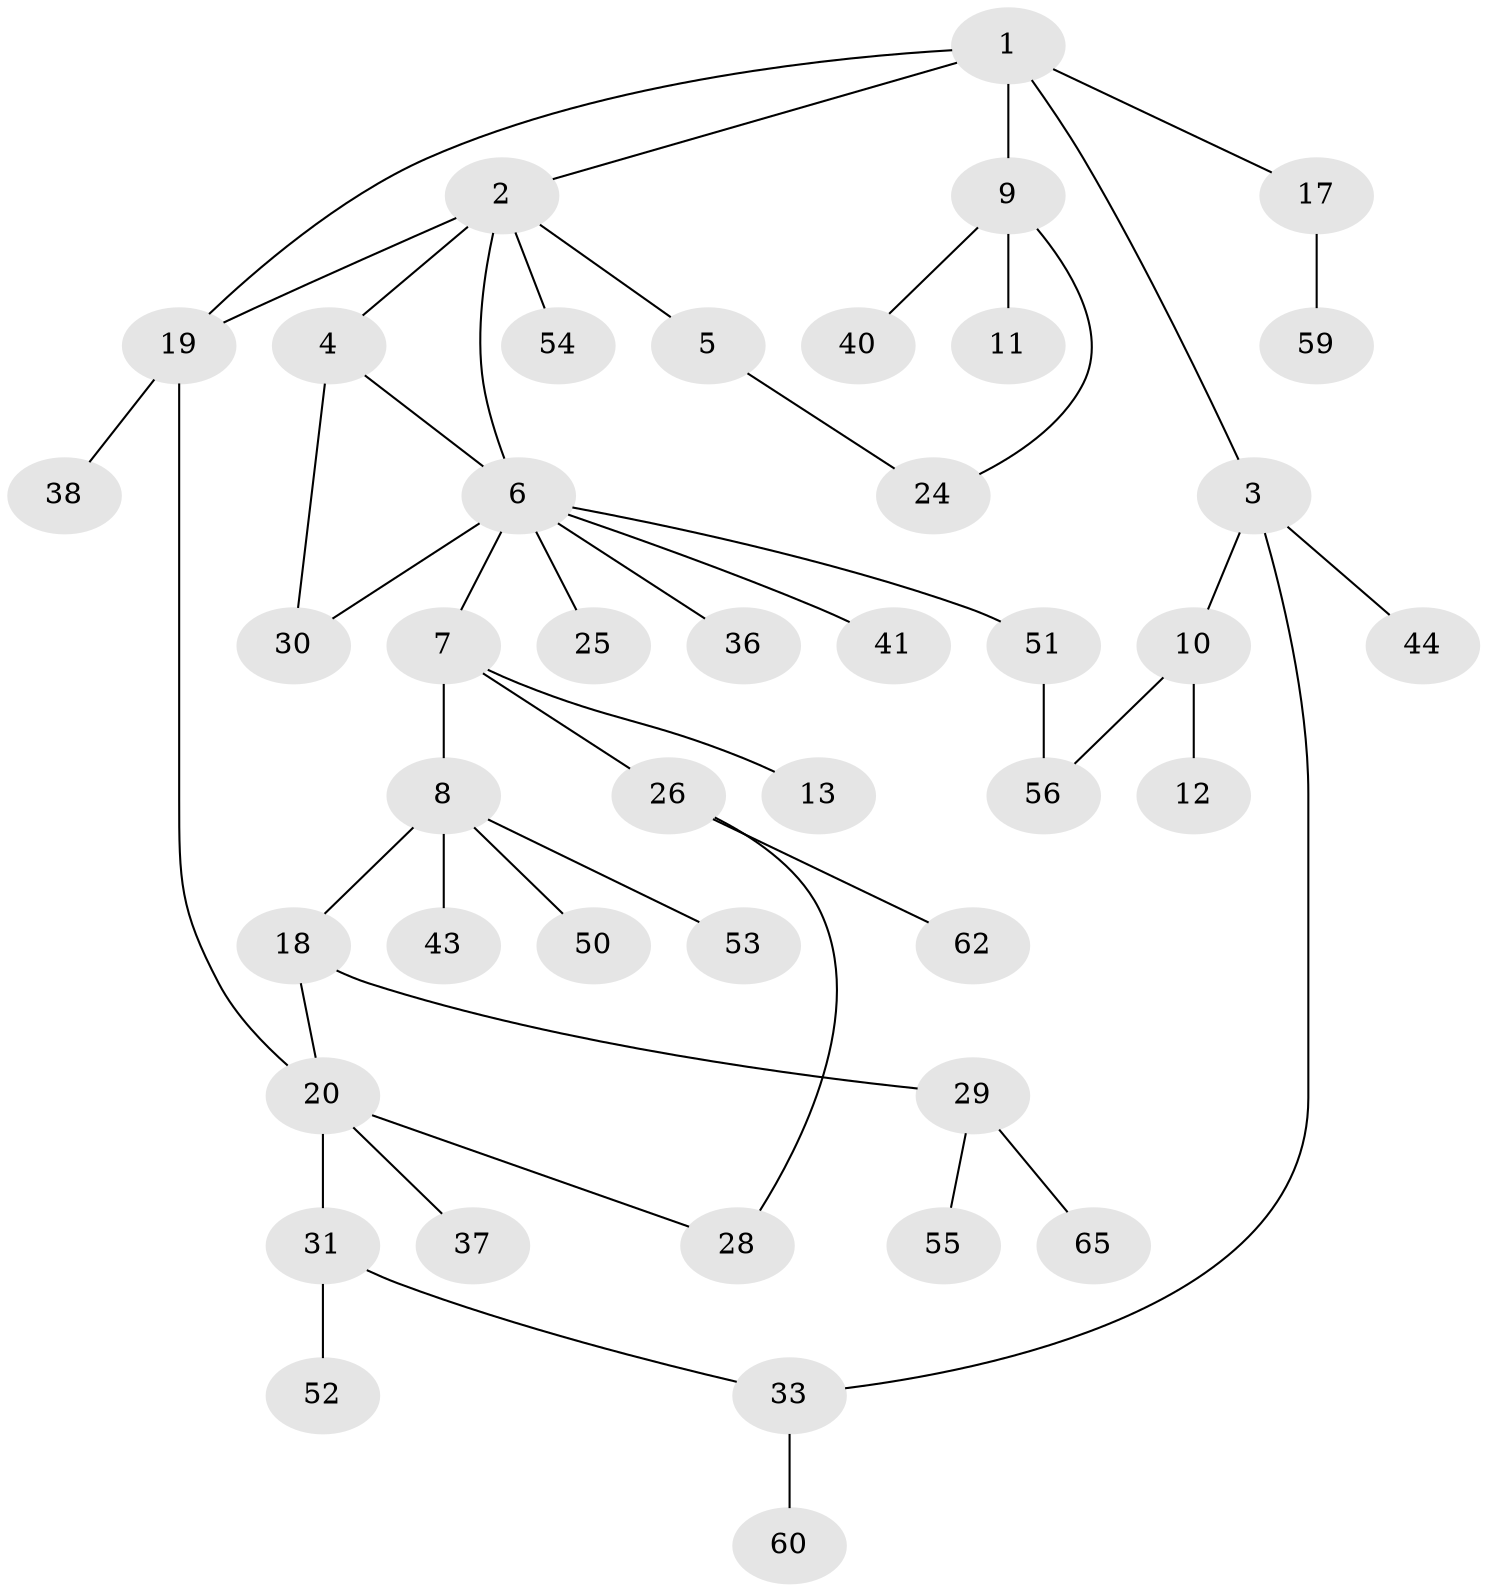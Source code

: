 // original degree distribution, {6: 0.04477611940298507, 5: 0.04477611940298507, 3: 0.13432835820895522, 4: 0.07462686567164178, 2: 0.31343283582089554, 1: 0.3880597014925373}
// Generated by graph-tools (version 1.1) at 2025/41/03/06/25 10:41:29]
// undirected, 43 vertices, 50 edges
graph export_dot {
graph [start="1"]
  node [color=gray90,style=filled];
  1 [super="+67"];
  2 [super="+35"];
  3 [super="+14"];
  4 [super="+15"];
  5 [super="+32"];
  6 [super="+34"];
  7 [super="+46"];
  8 [super="+48"];
  9 [super="+27"];
  10 [super="+21"];
  11 [super="+16"];
  12;
  13 [super="+63"];
  17 [super="+22"];
  18 [super="+64"];
  19 [super="+61"];
  20 [super="+23"];
  24 [super="+47"];
  25;
  26 [super="+58"];
  28;
  29 [super="+42"];
  30 [super="+45"];
  31 [super="+39"];
  33 [super="+57"];
  36;
  37 [super="+49"];
  38;
  40;
  41;
  43;
  44;
  50;
  51;
  52;
  53;
  54;
  55;
  56 [super="+66"];
  59;
  60;
  62;
  65;
  1 -- 2;
  1 -- 3;
  1 -- 9;
  1 -- 17;
  1 -- 19;
  2 -- 4;
  2 -- 5;
  2 -- 19;
  2 -- 6;
  2 -- 54;
  3 -- 10;
  3 -- 33;
  3 -- 44;
  4 -- 6;
  4 -- 30;
  5 -- 24;
  6 -- 7;
  6 -- 25;
  6 -- 30;
  6 -- 41;
  6 -- 51;
  6 -- 36;
  7 -- 8;
  7 -- 13;
  7 -- 26;
  8 -- 18;
  8 -- 43;
  8 -- 53;
  8 -- 50;
  9 -- 11;
  9 -- 40;
  9 -- 24;
  10 -- 12;
  10 -- 56;
  17 -- 59;
  18 -- 29;
  18 -- 20;
  19 -- 20;
  19 -- 38;
  20 -- 31;
  20 -- 37;
  20 -- 28;
  26 -- 62;
  26 -- 28;
  29 -- 55;
  29 -- 65;
  31 -- 52;
  31 -- 33;
  33 -- 60;
  51 -- 56;
}

